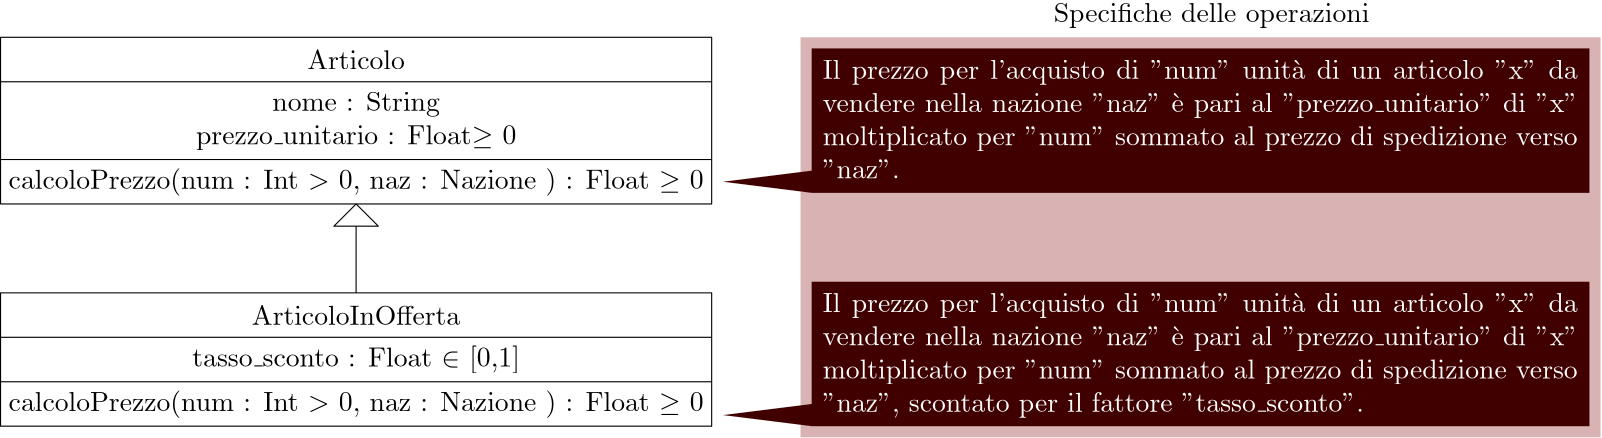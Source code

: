 <?xml version="1.0"?>
<!DOCTYPE ipe SYSTEM "ipe.dtd">
<ipe version="70218" creator="Ipe 7.2.28">
<info created="D:20240321095319" modified="D:20240321100101"/>
<ipestyle name="basic">
<symbol name="arrow/arc(spx)">
<path stroke="sym-stroke" fill="sym-stroke" pen="sym-pen">
0 0 m
-1 0.333 l
-1 -0.333 l
h
</path>
</symbol>
<symbol name="arrow/farc(spx)">
<path stroke="sym-stroke" fill="white" pen="sym-pen">
0 0 m
-1 0.333 l
-1 -0.333 l
h
</path>
</symbol>
<symbol name="arrow/ptarc(spx)">
<path stroke="sym-stroke" fill="sym-stroke" pen="sym-pen">
0 0 m
-1 0.333 l
-0.8 0 l
-1 -0.333 l
h
</path>
</symbol>
<symbol name="arrow/fptarc(spx)">
<path stroke="sym-stroke" fill="white" pen="sym-pen">
0 0 m
-1 0.333 l
-0.8 0 l
-1 -0.333 l
h
</path>
</symbol>
<symbol name="mark/circle(sx)" transformations="translations">
<path fill="sym-stroke">
0.6 0 0 0.6 0 0 e
0.4 0 0 0.4 0 0 e
</path>
</symbol>
<symbol name="mark/disk(sx)" transformations="translations">
<path fill="sym-stroke">
0.6 0 0 0.6 0 0 e
</path>
</symbol>
<symbol name="mark/fdisk(sfx)" transformations="translations">
<group>
<path fill="sym-fill">
0.5 0 0 0.5 0 0 e
</path>
<path fill="sym-stroke" fillrule="eofill">
0.6 0 0 0.6 0 0 e
0.4 0 0 0.4 0 0 e
</path>
</group>
</symbol>
<symbol name="mark/box(sx)" transformations="translations">
<path fill="sym-stroke" fillrule="eofill">
-0.6 -0.6 m
0.6 -0.6 l
0.6 0.6 l
-0.6 0.6 l
h
-0.4 -0.4 m
0.4 -0.4 l
0.4 0.4 l
-0.4 0.4 l
h
</path>
</symbol>
<symbol name="mark/square(sx)" transformations="translations">
<path fill="sym-stroke">
-0.6 -0.6 m
0.6 -0.6 l
0.6 0.6 l
-0.6 0.6 l
h
</path>
</symbol>
<symbol name="mark/fsquare(sfx)" transformations="translations">
<group>
<path fill="sym-fill">
-0.5 -0.5 m
0.5 -0.5 l
0.5 0.5 l
-0.5 0.5 l
h
</path>
<path fill="sym-stroke" fillrule="eofill">
-0.6 -0.6 m
0.6 -0.6 l
0.6 0.6 l
-0.6 0.6 l
h
-0.4 -0.4 m
0.4 -0.4 l
0.4 0.4 l
-0.4 0.4 l
h
</path>
</group>
</symbol>
<symbol name="mark/cross(sx)" transformations="translations">
<group>
<path fill="sym-stroke">
-0.43 -0.57 m
0.57 0.43 l
0.43 0.57 l
-0.57 -0.43 l
h
</path>
<path fill="sym-stroke">
-0.43 0.57 m
0.57 -0.43 l
0.43 -0.57 l
-0.57 0.43 l
h
</path>
</group>
</symbol>
<symbol name="arrow/fnormal(spx)">
<path stroke="sym-stroke" fill="white" pen="sym-pen">
0 0 m
-1 0.333 l
-1 -0.333 l
h
</path>
</symbol>
<symbol name="arrow/pointed(spx)">
<path stroke="sym-stroke" fill="sym-stroke" pen="sym-pen">
0 0 m
-1 0.333 l
-0.8 0 l
-1 -0.333 l
h
</path>
</symbol>
<symbol name="arrow/fpointed(spx)">
<path stroke="sym-stroke" fill="white" pen="sym-pen">
0 0 m
-1 0.333 l
-0.8 0 l
-1 -0.333 l
h
</path>
</symbol>
<symbol name="arrow/linear(spx)">
<path stroke="sym-stroke" pen="sym-pen">
-1 0.333 m
0 0 l
-1 -0.333 l
</path>
</symbol>
<symbol name="arrow/fdouble(spx)">
<path stroke="sym-stroke" fill="white" pen="sym-pen">
0 0 m
-1 0.333 l
-1 -0.333 l
h
-1 0 m
-2 0.333 l
-2 -0.333 l
h
</path>
</symbol>
<symbol name="arrow/double(spx)">
<path stroke="sym-stroke" fill="sym-stroke" pen="sym-pen">
0 0 m
-1 0.333 l
-1 -0.333 l
h
-1 0 m
-2 0.333 l
-2 -0.333 l
h
</path>
</symbol>
<symbol name="arrow/mid-normal(spx)">
<path stroke="sym-stroke" fill="sym-stroke" pen="sym-pen">
0.5 0 m
-0.5 0.333 l
-0.5 -0.333 l
h
</path>
</symbol>
<symbol name="arrow/mid-fnormal(spx)">
<path stroke="sym-stroke" fill="white" pen="sym-pen">
0.5 0 m
-0.5 0.333 l
-0.5 -0.333 l
h
</path>
</symbol>
<symbol name="arrow/mid-pointed(spx)">
<path stroke="sym-stroke" fill="sym-stroke" pen="sym-pen">
0.5 0 m
-0.5 0.333 l
-0.3 0 l
-0.5 -0.333 l
h
</path>
</symbol>
<symbol name="arrow/mid-fpointed(spx)">
<path stroke="sym-stroke" fill="white" pen="sym-pen">
0.5 0 m
-0.5 0.333 l
-0.3 0 l
-0.5 -0.333 l
h
</path>
</symbol>
<symbol name="arrow/mid-double(spx)">
<path stroke="sym-stroke" fill="sym-stroke" pen="sym-pen">
1 0 m
0 0.333 l
0 -0.333 l
h
0 0 m
-1 0.333 l
-1 -0.333 l
h
</path>
</symbol>
<symbol name="arrow/mid-fdouble(spx)">
<path stroke="sym-stroke" fill="white" pen="sym-pen">
1 0 m
0 0.333 l
0 -0.333 l
h
0 0 m
-1 0.333 l
-1 -0.333 l
h
</path>
</symbol>
<anglesize name="22.5 deg" value="22.5"/>
<anglesize name="30 deg" value="30"/>
<anglesize name="45 deg" value="45"/>
<anglesize name="60 deg" value="60"/>
<anglesize name="90 deg" value="90"/>
<arrowsize name="large" value="10"/>
<arrowsize name="small" value="5"/>
<arrowsize name="tiny" value="3"/>
<color name="blue" value="0 0 1"/>
<color name="brown" value="0.647 0.165 0.165"/>
<color name="darkblue" value="0 0 0.545"/>
<color name="darkcyan" value="0 0.545 0.545"/>
<color name="darkgray" value="0.663"/>
<color name="darkgreen" value="0 0.392 0"/>
<color name="darkmagenta" value="0.545 0 0.545"/>
<color name="darkorange" value="1 0.549 0"/>
<color name="darkred" value="0.545 0 0"/>
<color name="gold" value="1 0.843 0"/>
<color name="gray" value="0.745"/>
<color name="green" value="0 1 0"/>
<color name="lightblue" value="0.678 0.847 0.902"/>
<color name="lightcyan" value="0.878 1 1"/>
<color name="lightgray" value="0.827"/>
<color name="lightgreen" value="0.565 0.933 0.565"/>
<color name="lightyellow" value="1 1 0.878"/>
<color name="navy" value="0 0 0.502"/>
<color name="orange" value="1 0.647 0"/>
<color name="pink" value="1 0.753 0.796"/>
<color name="purple" value="0.627 0.125 0.941"/>
<color name="red" value="1 0 0"/>
<color name="seagreen" value="0.18 0.545 0.341"/>
<color name="turquoise" value="0.251 0.878 0.816"/>
<color name="violet" value="0.933 0.51 0.933"/>
<color name="yellow" value="1 1 0"/>
<dashstyle name="dash dot dotted" value="[4 2 1 2 1 2] 0"/>
<dashstyle name="dash dotted" value="[4 2 1 2] 0"/>
<dashstyle name="dashed" value="[4] 0"/>
<dashstyle name="dotted" value="[1 3] 0"/>
<gridsize name="10 pts (~3.5 mm)" value="10"/>
<gridsize name="14 pts (~5 mm)" value="14"/>
<gridsize name="16 pts (~6 mm)" value="16"/>
<gridsize name="20 pts (~7 mm)" value="20"/>
<gridsize name="28 pts (~10 mm)" value="28"/>
<gridsize name="32 pts (~12 mm)" value="32"/>
<gridsize name="4 pts" value="4"/>
<gridsize name="56 pts (~20 mm)" value="56"/>
<gridsize name="8 pts (~3 mm)" value="8"/>
<opacity name="10%" value="0.1"/>
<opacity name="30%" value="0.3"/>
<opacity name="50%" value="0.5"/>
<opacity name="75%" value="0.75"/>
<pen name="fat" value="1.2"/>
<pen name="heavier" value="0.8"/>
<pen name="ultrafat" value="2"/>
<symbolsize name="large" value="5"/>
<symbolsize name="small" value="2"/>
<symbolsize name="tiny" value="1.1"/>
<textsize name="Huge" value="\Huge"/>
<textsize name="LARGE" value="\LARGE"/>
<textsize name="Large" value="\Large"/>
<textsize name="footnote" value="\footnotesize"/>
<textsize name="huge" value="\huge"/>
<textsize name="large" value="\large"/>
<textsize name="script" value="\scriptsize"/>
<textsize name="small" value="\small"/>
<textsize name="tiny" value="\tiny"/>
<textstyle name="center" begin="\begin{center}" end="\end{center}"/>
<textstyle name="item" begin="\begin{itemize}\item{}" end="\end{itemize}"/>
<textstyle name="itemize" begin="\begin{itemize}" end="\end{itemize}"/>
<tiling name="falling" angle="-60" step="4" width="1"/>
<tiling name="rising" angle="30" step="4" width="1"/>
</ipestyle>
<page>
<layer name="alpha"/>
<view layers="alpha" active="alpha"/>
<text layer="alpha" matrix="1 0 0 1 -76 -36" transformations="translations" pos="212 764" stroke="black" type="label" width="35.174" height="6.918" depth="0" halign="center" valign="center">Articolo</text>
<text matrix="1 0 0 1 -76 -52" transformations="translations" pos="212 764" stroke="black" type="label" width="60.357" height="6.815" depth="1.93" halign="center" valign="center">nome : String</text>
<text matrix="1 0 0 1 -76 -64" transformations="translations" pos="212 764" stroke="black" type="label" width="115.307" height="6.926" depth="1.93" halign="center" valign="center">prezzo\_unitario : Float$\ge$ 0</text>
<text matrix="1 0 0 1 -76 -80" transformations="translations" pos="212 764" stroke="black" type="label" width="250.201" height="7.473" depth="2.49" halign="center" valign="center">calcoloPrezzo(num : Int $&gt;$ 0, naz : Nazione ) : Float $\ge$ 0</text>
<path matrix="1 0 0 1 -140 4" stroke="0">
148 672 m
148 732 l
404 732 l
404 672 l
h
</path>
<path matrix="1 0 0 1 -140 4" stroke="0">
148 688 m
404 688 l
</path>
<path matrix="1 0 0 1 -140 4" stroke="0">
148 716 m
404 716 l
</path>
<text matrix="1 0 0 1 -76 -128" transformations="translations" pos="212 764" stroke="black" type="label" width="75.052" height="6.918" depth="0" halign="center" valign="center">ArticoloInOfferta</text>
<text matrix="1 0 0 1 -76 -144" transformations="translations" pos="212 764" stroke="black" type="label" width="117.908" height="7.473" depth="2.49" halign="center" valign="center">tasso\_sconto : Float $\in$ [0,1]</text>
<text matrix="1 0 0 1 -76 -160" transformations="translations" pos="212 764" stroke="black" type="label" width="250.201" height="7.473" depth="2.49" halign="center" valign="center">calcoloPrezzo(num : Int $&gt;$ 0, naz : Nazione ) : Float $\ge$ 0</text>
<path matrix="1 0 0 1 -140 -76" stroke="0">
148 688 m
404 688 l
</path>
<path matrix="1 0 0 1 -140 -88" stroke="0">
148 716 m
404 716 l
</path>
<path matrix="1 0 0 1 -140 4" stroke="0">
148 640 m
148 592 l
404 592 l
404 640 l
h
</path>
<path matrix="1 0 0 1 -140 4" stroke="0">
276 672 m
268 664 l
284 664 l
276 672 l
</path>
<path matrix="1 0 0 1 -140 4" stroke="0">
276 664 m
276 640 l
</path>
<path fill="0.502 0 0" opacity="30%" stroke-opacity="opaque">
296 736 m
296 592 l
584 592 l
584 736 l
h
</path>
<text matrix="1 0 0 1 232 -20" transformations="translations" pos="212 764" stroke="black" type="label" width="113.768" height="6.926" depth="1.93" halign="center" valign="center">Specifiche delle operazioni</text>
<path fill="0.251 0 0">
268 684 m
300 688 l
300 732 l
580 732 l
580 680 l
300 680 l
268 684 l
</path>
<path matrix="1 0 0 1 0 -84" fill="0.251 0 0">
268 684 m
300 688 l
300 732 l
580 732 l
580 680 l
300 680 l
268 684 l
</path>
<text matrix="1 0 0 1 -4 -8" transformations="translations" pos="308 736" stroke="1" type="minipage" width="272" height="23.864" depth="18.92" valign="top">Il prezzo per l&apos;acquisto di &quot;num&quot; unità di un articolo &quot;x&quot; da vendere nella nazione &quot;naz&quot; è pari al &quot;prezzo\_unitario&quot; di &quot;x&quot; 
moltiplicato per &quot;num&quot; sommato al prezzo di spedizione verso 
&quot;naz&quot;.</text>
<text matrix="1 0 0 1 -4 -92" transformations="translations" pos="308 736" stroke="1" type="minipage" width="272" height="24.831" depth="19.89" valign="top">Il prezzo per l&apos;acquisto di &quot;num&quot; unità di un articolo &quot;x&quot; da vendere nella nazione &quot;naz&quot; è pari al &quot;prezzo\_unitario&quot; di &quot;x&quot; 
moltiplicato per &quot;num&quot; sommato al prezzo di spedizione verso 
&quot;naz&quot;, scontato per il fattore &quot;tasso\_sconto&quot;.</text>
</page>
</ipe>
